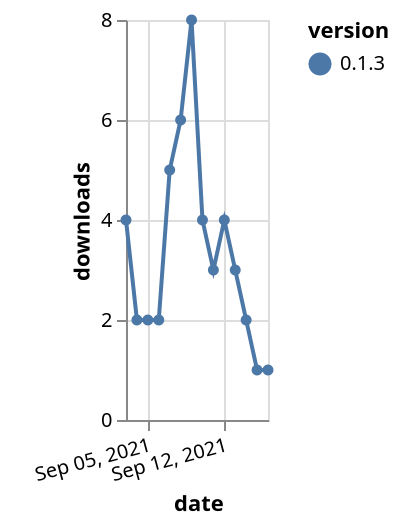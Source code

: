 {"$schema": "https://vega.github.io/schema/vega-lite/v5.json", "description": "A simple bar chart with embedded data.", "data": {"values": [{"date": "2021-09-03", "total": 2340, "delta": 4, "version": "0.1.3"}, {"date": "2021-09-04", "total": 2342, "delta": 2, "version": "0.1.3"}, {"date": "2021-09-05", "total": 2344, "delta": 2, "version": "0.1.3"}, {"date": "2021-09-06", "total": 2346, "delta": 2, "version": "0.1.3"}, {"date": "2021-09-07", "total": 2351, "delta": 5, "version": "0.1.3"}, {"date": "2021-09-08", "total": 2357, "delta": 6, "version": "0.1.3"}, {"date": "2021-09-09", "total": 2365, "delta": 8, "version": "0.1.3"}, {"date": "2021-09-10", "total": 2369, "delta": 4, "version": "0.1.3"}, {"date": "2021-09-11", "total": 2372, "delta": 3, "version": "0.1.3"}, {"date": "2021-09-12", "total": 2376, "delta": 4, "version": "0.1.3"}, {"date": "2021-09-13", "total": 2379, "delta": 3, "version": "0.1.3"}, {"date": "2021-09-14", "total": 2381, "delta": 2, "version": "0.1.3"}, {"date": "2021-09-15", "total": 2382, "delta": 1, "version": "0.1.3"}, {"date": "2021-09-16", "total": 2383, "delta": 1, "version": "0.1.3"}]}, "width": "container", "mark": {"type": "line", "point": {"filled": true}}, "encoding": {"x": {"field": "date", "type": "temporal", "timeUnit": "yearmonthdate", "title": "date", "axis": {"labelAngle": -15}}, "y": {"field": "delta", "type": "quantitative", "title": "downloads"}, "color": {"field": "version", "type": "nominal"}, "tooltip": {"field": "delta"}}}